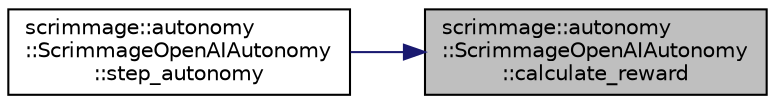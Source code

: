 digraph "scrimmage::autonomy::ScrimmageOpenAIAutonomy::calculate_reward"
{
 // LATEX_PDF_SIZE
  edge [fontname="Helvetica",fontsize="10",labelfontname="Helvetica",labelfontsize="10"];
  node [fontname="Helvetica",fontsize="10",shape=record];
  rankdir="RL";
  Node1 [label="scrimmage::autonomy\l::ScrimmageOpenAIAutonomy\l::calculate_reward",height=0.2,width=0.4,color="black", fillcolor="grey75", style="filled", fontcolor="black",tooltip=" "];
  Node1 -> Node2 [dir="back",color="midnightblue",fontsize="10",style="solid",fontname="Helvetica"];
  Node2 [label="scrimmage::autonomy\l::ScrimmageOpenAIAutonomy\l::step_autonomy",height=0.2,width=0.4,color="black", fillcolor="white", style="filled",URL="$classscrimmage_1_1autonomy_1_1ScrimmageOpenAIAutonomy.html#a17102c1a3c2fa6e2fb7cfbeb55424cf8",tooltip=" "];
}

